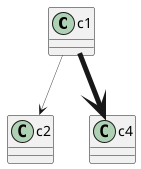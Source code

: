 {
  "sha1": "f8c8pw30dxyyryvzrb55eis12389r9y",
  "insertion": {
    "when": "2024-06-01T09:03:05.711Z",
    "url": "http://plantuml.sourceforge.net/qa/?qa=6423/can-i-set-arrow-thickness-on-a-component-diagram",
    "user": "plantuml@gmail.com"
  }
}
@startuml
skinparam arrowThickness 0.4
class c1
c1 --> c2
c1 -[thickness=5]-> c4
@enduml
